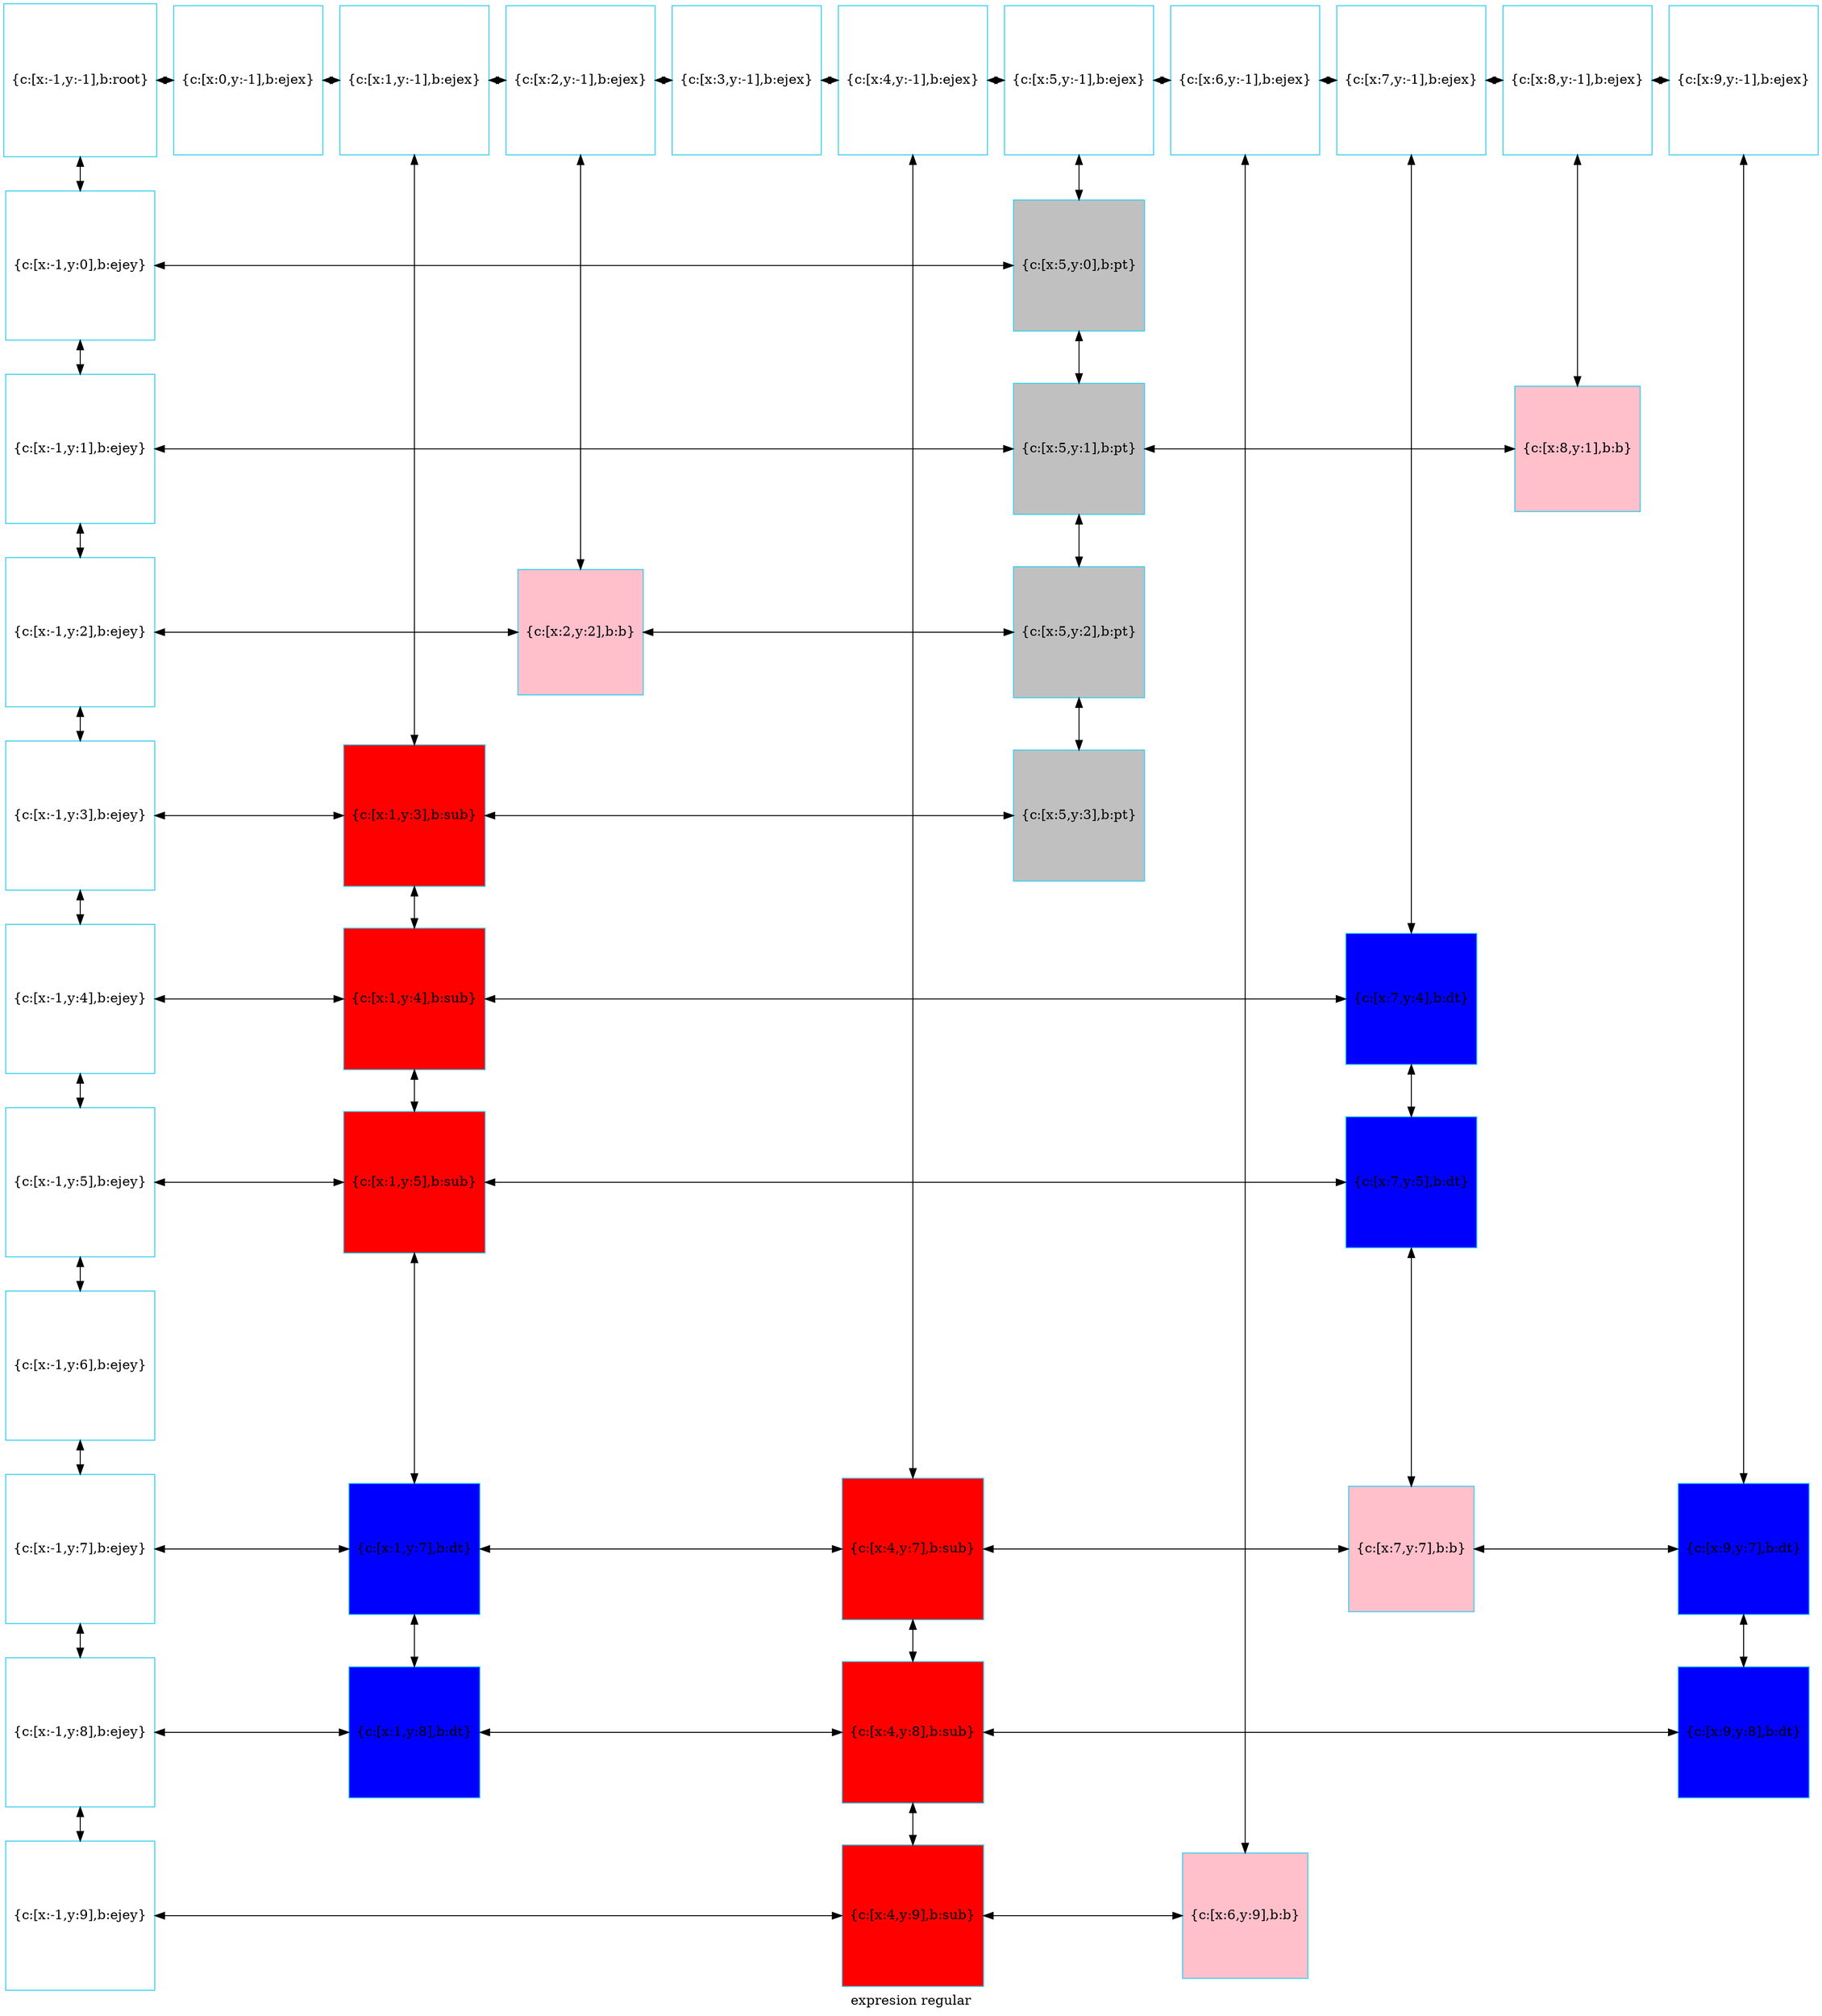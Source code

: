 digraph G
{label="expresion regular"
        node[shape = square]
        node[style = filled]
        node[fillcolor = "#EEEEE"]
        node[color = "#EEEEE"]
        node[color = "#31CEF0"]

1731289668800[label="{c:[x:-1,y:-1],b:root}",fillcolor = "white"]
1731289668944[label="{c:[x:0,y:-1],b:ejex}",fillcolor = "white"]
1731289669088[label="{c:[x:1,y:-1],b:ejex}",fillcolor = "white"]
1731289669232[label="{c:[x:2,y:-1],b:ejex}",fillcolor = "white"]
1731289669376[label="{c:[x:3,y:-1],b:ejex}",fillcolor = "white"]
1731289669520[label="{c:[x:4,y:-1],b:ejex}",fillcolor = "white"]
1731289669664[label="{c:[x:5,y:-1],b:ejex}",fillcolor = "white"]
1731289669808[label="{c:[x:6,y:-1],b:ejex}",fillcolor = "white"]
1731289669952[label="{c:[x:7,y:-1],b:ejex}",fillcolor = "white"]
1731289670096[label="{c:[x:8,y:-1],b:ejex}",fillcolor = "white"]
1731289670240[label="{c:[x:9,y:-1],b:ejex}",fillcolor = "white"]
1731289670384[label="{c:[x:-1,y:0],b:ejey}",fillcolor = "white"]
1731289671968[label="{c:[x:5,y:0],b:pt}",fillcolor = "gray"]
1731289670528[label="{c:[x:-1,y:1],b:ejey}",fillcolor = "white"]
1731289672304[label="{c:[x:5,y:1],b:pt}",fillcolor = "gray"]
1731289677680[label="{c:[x:8,y:1],b:b}",fillcolor = "pink"]
1731289670672[label="{c:[x:-1,y:2],b:ejey}",fillcolor = "white"]
1731289676672[label="{c:[x:2,y:2],b:b}",fillcolor = "pink"]
1731289672640[label="{c:[x:5,y:2],b:pt}",fillcolor = "gray"]
1731289670816[label="{c:[x:-1,y:3],b:ejey}",fillcolor = "white"]
1731289673312[label="{c:[x:1,y:3],b:sub}",fillcolor = "red"]
1731289672976[label="{c:[x:5,y:3],b:pt}",fillcolor = "gray"]
1731289670960[label="{c:[x:-1,y:4],b:ejey}",fillcolor = "white"]
1731289673648[label="{c:[x:1,y:4],b:sub}",fillcolor = "red"]
1731289676720[label="{c:[x:7,y:4],b:dt}",fillcolor = "blue"]
1731289671104[label="{c:[x:-1,y:5],b:ejey}",fillcolor = "white"]
1731289673984[label="{c:[x:1,y:5],b:sub}",fillcolor = "red"]
1731289677056[label="{c:[x:7,y:5],b:dt}",fillcolor = "blue"]
1731289671248[label="{c:[x:-1,y:6],b:ejey}",fillcolor = "white"]
1731289671392[label="{c:[x:-1,y:7],b:ejey}",fillcolor = "white"]
1731289675328[label="{c:[x:1,y:7],b:dt}",fillcolor = "blue"]
1731289674320[label="{c:[x:4,y:7],b:sub}",fillcolor = "red"]
1731289694800[label="{c:[x:7,y:7],b:b}",fillcolor = "pink"]
1731289676000[label="{c:[x:9,y:7],b:dt}",fillcolor = "blue"]
1731289671536[label="{c:[x:-1,y:8],b:ejey}",fillcolor = "white"]
1731289675664[label="{c:[x:1,y:8],b:dt}",fillcolor = "blue"]
1731289674656[label="{c:[x:4,y:8],b:sub}",fillcolor = "red"]
1731289676336[label="{c:[x:9,y:8],b:dt}",fillcolor = "blue"]
1731289671680[label="{c:[x:-1,y:9],b:ejey}",fillcolor = "white"]
1731289674992[label="{c:[x:4,y:9],b:sub}",fillcolor = "red"]
1731289694464[label="{c:[x:6,y:9],b:b}",fillcolor = "pink"]
1731289668800->1731289670384[dir = both];
1731289670384->1731289670528[dir = both];
1731289670528->1731289670672[dir = both];
1731289670672->1731289670816[dir = both];
1731289670816->1731289670960[dir = both];
1731289670960->1731289671104[dir = both];
1731289671104->1731289671248[dir = both];
1731289671248->1731289671392[dir = both];
1731289671392->1731289671536[dir = both];
1731289671536->1731289671680[dir = both];
1731289669088->1731289673312[dir = both];
1731289673312->1731289673648[dir = both];
1731289673648->1731289673984[dir = both];
1731289673984->1731289675328[dir = both];
1731289675328->1731289675664[dir = both];
1731289669232->1731289676672[dir = both];
1731289669520->1731289674320[dir = both];
1731289674320->1731289674656[dir = both];
1731289674656->1731289674992[dir = both];
1731289669664->1731289671968[dir = both];
1731289671968->1731289672304[dir = both];
1731289672304->1731289672640[dir = both];
1731289672640->1731289672976[dir = both];
1731289669808->1731289694464[dir = both];
1731289669952->1731289676720[dir = both];
1731289676720->1731289677056[dir = both];
1731289677056->1731289694800[dir = both];
1731289670096->1731289677680[dir = both];
1731289670240->1731289676000[dir = both];
1731289676000->1731289676336[dir = both];
1731289668800->1731289668944[dir = both];
1731289668944->1731289669088[dir = both];
1731289669088->1731289669232[dir = both];
1731289669232->1731289669376[dir = both];
1731289669376->1731289669520[dir = both];
1731289669520->1731289669664[dir = both];
1731289669664->1731289669808[dir = both];
1731289669808->1731289669952[dir = both];
1731289669952->1731289670096[dir = both];
1731289670096->1731289670240[dir = both];
1731289670384->1731289671968[constraint=false,dir = both];
1731289670528->1731289672304[constraint=false,dir = both];
1731289672304->1731289677680[constraint=false,dir = both];
1731289670672->1731289676672[constraint=false,dir = both];
1731289676672->1731289672640[constraint=false,dir = both];
1731289670816->1731289673312[constraint=false,dir = both];
1731289673312->1731289672976[constraint=false,dir = both];
1731289670960->1731289673648[constraint=false,dir = both];
1731289673648->1731289676720[constraint=false,dir = both];
1731289671104->1731289673984[constraint=false,dir = both];
1731289673984->1731289677056[constraint=false,dir = both];
1731289671392->1731289675328[constraint=false,dir = both];
1731289675328->1731289674320[constraint=false,dir = both];
1731289674320->1731289694800[constraint=false,dir = both];
1731289694800->1731289676000[constraint=false,dir = both];
1731289671536->1731289675664[constraint=false,dir = both];
1731289675664->1731289674656[constraint=false,dir = both];
1731289674656->1731289676336[constraint=false,dir = both];
1731289671680->1731289674992[constraint=false,dir = both];
1731289674992->1731289694464[constraint=false,dir = both];
 {rank=same; 1731289668800;1731289668944;1731289669088;1731289669232;1731289669376;1731289669520;1731289669664;1731289669808;1731289669952;1731289670096;1731289670240;}
 {rank=same; 1731289670384;1731289671968;}
 {rank=same; 1731289670528;1731289672304;1731289677680;}
 {rank=same; 1731289670672;1731289676672;1731289672640;}
 {rank=same; 1731289670816;1731289673312;1731289672976;}
 {rank=same; 1731289670960;1731289673648;1731289676720;}
 {rank=same; 1731289671104;1731289673984;1731289677056;}
 {rank=same; 1731289671248;}
 {rank=same; 1731289671392;1731289675328;1731289674320;1731289694800;1731289676000;}
 {rank=same; 1731289671536;1731289675664;1731289674656;1731289676336;}
 {rank=same; 1731289671680;1731289674992;1731289694464;}
}